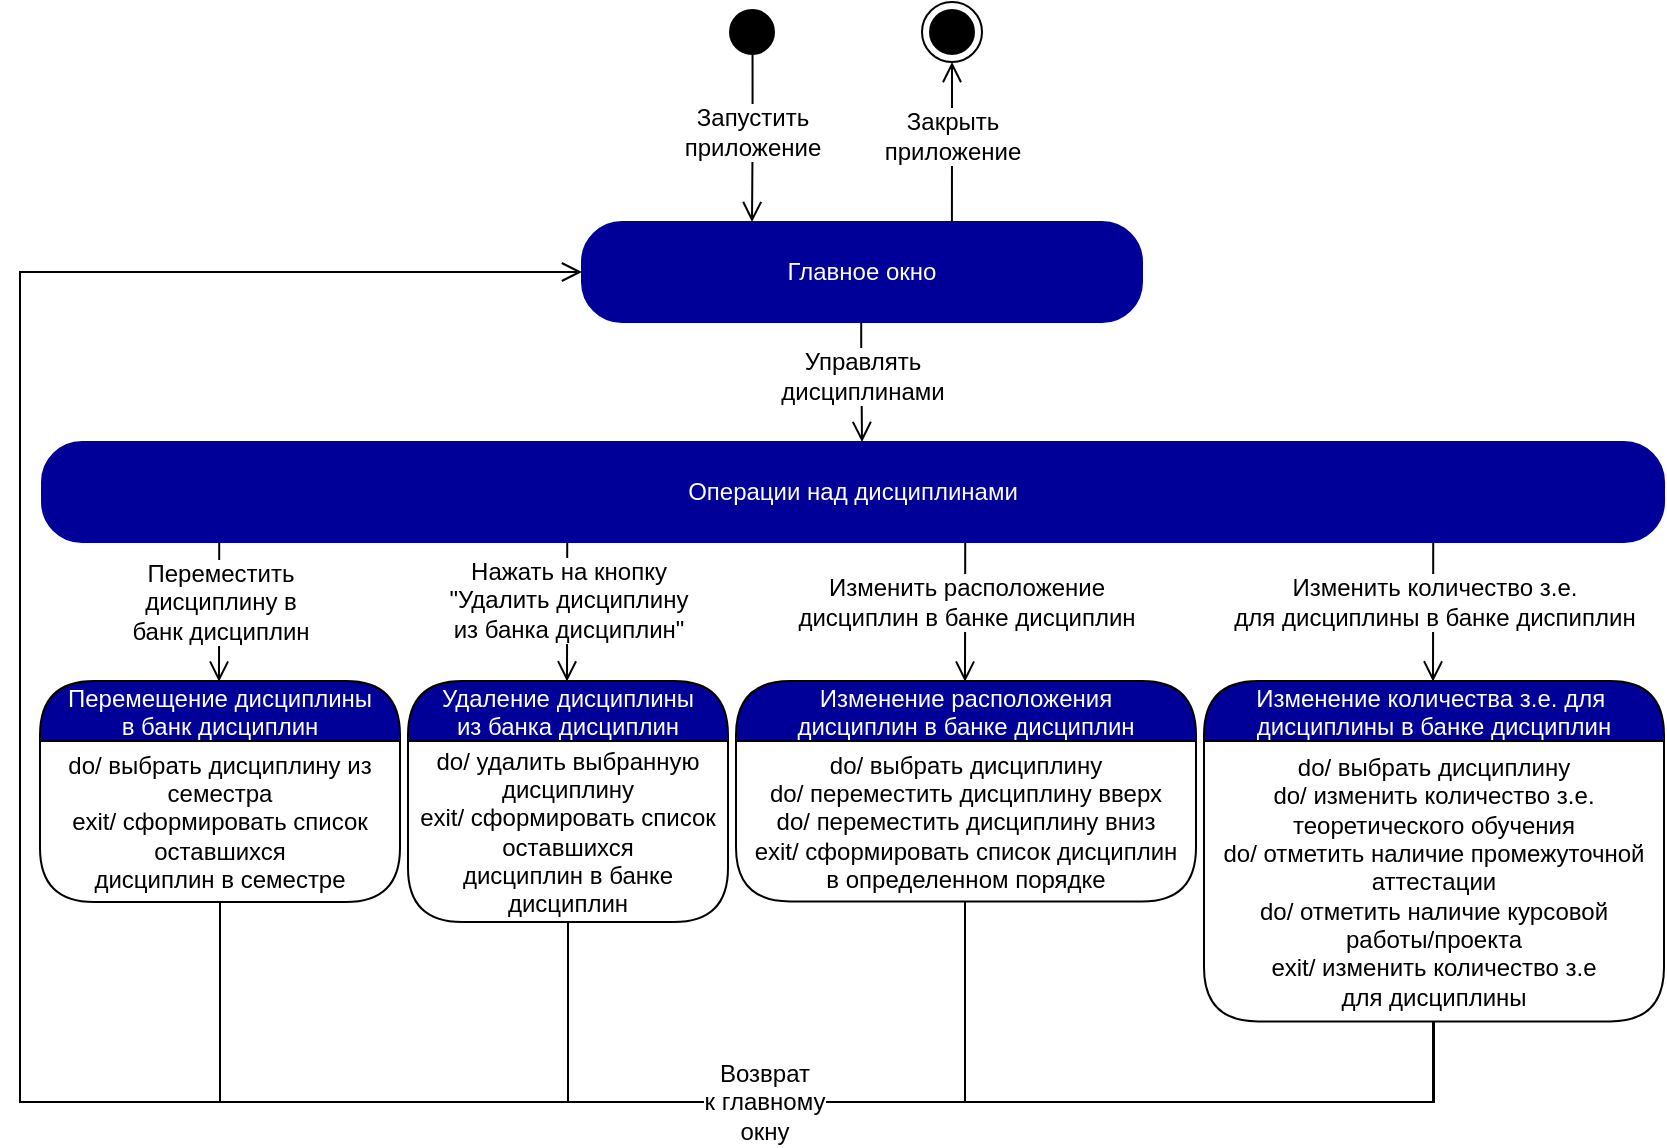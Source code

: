 <mxfile version="17.2.1" type="device"><diagram id="etlDYVYETBeBH645nl2H" name="Page-1"><mxGraphModel dx="188" dy="660" grid="1" gridSize="10" guides="1" tooltips="1" connect="1" arrows="1" fold="1" page="1" pageScale="1" pageWidth="850" pageHeight="1100" math="0" shadow="0"><root><mxCell id="0"/><mxCell id="1" parent="0"/><mxCell id="867nS2tPv7f6M5Oq-kr3-5" value="" style="ellipse;html=1;shape=startState;fillColor=#000000;strokeColor=#000000;fontColor=#000099;" parent="1" vertex="1"><mxGeometry x="1210" y="370" width="30" height="30" as="geometry"/></mxCell><mxCell id="867nS2tPv7f6M5Oq-kr3-6" value="&lt;font style=&quot;font-size: 12px&quot;&gt;Запустить &lt;br&gt;приложение&lt;/font&gt;" style="edgeStyle=orthogonalEdgeStyle;html=1;verticalAlign=bottom;endArrow=open;endSize=8;strokeColor=#030000;rounded=0;exitX=0.509;exitY=0.876;exitDx=0;exitDy=0;exitPerimeter=0;spacingBottom=-14;fontSize=10;" parent="1" source="867nS2tPv7f6M5Oq-kr3-5" edge="1"><mxGeometry relative="1" as="geometry"><mxPoint x="1225" y="480" as="targetPoint"/><mxPoint x="1195" y="440" as="sourcePoint"/></mxGeometry></mxCell><mxCell id="867nS2tPv7f6M5Oq-kr3-8" value="&lt;font style=&quot;font-size: 12px&quot;&gt;Закрыть&lt;br&gt;приложение&lt;/font&gt;" style="edgeStyle=orthogonalEdgeStyle;html=1;verticalAlign=bottom;endArrow=open;endSize=8;strokeColor=#030000;rounded=0;spacingBottom=-14;fontSize=10;entryX=0.5;entryY=1;entryDx=0;entryDy=0;exitX=0.781;exitY=0;exitDx=0;exitDy=0;exitPerimeter=0;" parent="1" target="867nS2tPv7f6M5Oq-kr3-9" edge="1"><mxGeometry relative="1" as="geometry"><mxPoint x="1420" y="450" as="targetPoint"/><mxPoint x="1324.96" y="480" as="sourcePoint"/><Array as="points"><mxPoint x="1325" y="440"/><mxPoint x="1325" y="440"/></Array></mxGeometry></mxCell><mxCell id="867nS2tPv7f6M5Oq-kr3-9" value="" style="ellipse;html=1;shape=endState;fillColor=#000000;strokeColor=#030000;" parent="1" vertex="1"><mxGeometry x="1310" y="370" width="30" height="30" as="geometry"/></mxCell><mxCell id="qDviGn5YjymdtYlAbA-W-9" value="Главное окно" style="rounded=1;whiteSpace=wrap;html=1;arcSize=40;fontColor=#FFFFFF;fillColor=#000099;strokeColor=#000099;" parent="1" vertex="1"><mxGeometry x="1140" y="480" width="280" height="50" as="geometry"/></mxCell><mxCell id="psjXjGhAPFQ-x1jHjVS4-1" value="" style="edgeStyle=orthogonalEdgeStyle;html=1;verticalAlign=bottom;endArrow=open;endSize=8;strokeColor=#000000;rounded=0;fontSize=10;exitX=0.097;exitY=1.006;exitDx=0;exitDy=0;exitPerimeter=0;entryX=0.154;entryY=0;entryDx=0;entryDy=0;entryPerimeter=0;" parent="1" edge="1"><mxGeometry relative="1" as="geometry"><mxPoint x="1132.503" y="709.7" as="targetPoint"/><mxPoint x="1132.61" y="640" as="sourcePoint"/><Array as="points"><mxPoint x="1132.44" y="649.7"/></Array></mxGeometry></mxCell><mxCell id="psjXjGhAPFQ-x1jHjVS4-2" value="Нажать на кнопку&lt;br&gt;&quot;Удалить дисциплину &lt;br&gt;из банка дисциплин&quot;" style="edgeLabel;html=1;align=center;verticalAlign=middle;resizable=0;points=[];fontSize=12;" parent="psjXjGhAPFQ-x1jHjVS4-1" vertex="1" connectable="0"><mxGeometry x="-0.252" y="2" relative="1" as="geometry"><mxPoint x="-2" y="3" as="offset"/></mxGeometry></mxCell><mxCell id="psjXjGhAPFQ-x1jHjVS4-7" value="Удаление дисциплины &#10;из банка дисциплин" style="swimlane;fontStyle=0;align=center;verticalAlign=middle;childLayout=stackLayout;horizontal=1;startSize=30;horizontalStack=0;resizeParent=0;resizeLast=1;container=0;fontColor=#FFFFFF;collapsible=0;rounded=1;arcSize=30;strokeColor=#030000;fillColor=#000099;swimlaneFillColor=#FFFFFF;dropTarget=0;fontSize=12;" parent="1" vertex="1"><mxGeometry x="1053" y="709.52" width="160" height="120.48" as="geometry"/></mxCell><mxCell id="psjXjGhAPFQ-x1jHjVS4-8" value="do/ удалить выбранную дисциплину&lt;br&gt;exit/ сформировать список оставшихся&lt;br&gt;дисциплин в банке дисциплин" style="text;html=1;strokeColor=none;fillColor=none;align=center;verticalAlign=middle;spacingLeft=4;spacingRight=4;whiteSpace=wrap;overflow=hidden;rotatable=0;fontColor=#000000;fontSize=12;" parent="psjXjGhAPFQ-x1jHjVS4-7" vertex="1"><mxGeometry y="30" width="160" height="90.48" as="geometry"/></mxCell><mxCell id="psjXjGhAPFQ-x1jHjVS4-9" value="" style="edgeStyle=orthogonalEdgeStyle;html=1;verticalAlign=bottom;endArrow=none;endSize=8;strokeColor=#000000;rounded=0;fontSize=10;endFill=0;" parent="1" edge="1"><mxGeometry relative="1" as="geometry"><mxPoint x="1132.5" y="920" as="targetPoint"/><mxPoint x="1133" y="830" as="sourcePoint"/><Array as="points"><mxPoint x="1132.5" y="920"/></Array></mxGeometry></mxCell><mxCell id="psjXjGhAPFQ-x1jHjVS4-21" value="" style="edgeStyle=orthogonalEdgeStyle;html=1;verticalAlign=bottom;endArrow=open;endSize=8;strokeColor=#000000;rounded=0;fontSize=10;exitX=0.097;exitY=1.006;exitDx=0;exitDy=0;exitPerimeter=0;entryX=0.154;entryY=0;entryDx=0;entryDy=0;entryPerimeter=0;" parent="1" edge="1"><mxGeometry relative="1" as="geometry"><mxPoint x="1331.503" y="709.82" as="targetPoint"/><mxPoint x="1331.61" y="640.12" as="sourcePoint"/><Array as="points"><mxPoint x="1331.44" y="649.82"/></Array></mxGeometry></mxCell><mxCell id="psjXjGhAPFQ-x1jHjVS4-22" value="Изменить расположение&lt;br&gt;дисциплин в банке дисциплин" style="edgeLabel;html=1;align=center;verticalAlign=middle;resizable=0;points=[];fontSize=12;labelBackgroundColor=default;" parent="psjXjGhAPFQ-x1jHjVS4-21" vertex="1" connectable="0"><mxGeometry x="-0.252" y="2" relative="1" as="geometry"><mxPoint x="-2" y="4" as="offset"/></mxGeometry></mxCell><mxCell id="psjXjGhAPFQ-x1jHjVS4-23" value="Изменение расположения &#10;дисциплин в банке дисциплин" style="swimlane;fontStyle=0;align=center;verticalAlign=middle;childLayout=stackLayout;horizontal=1;startSize=30;horizontalStack=0;resizeParent=0;resizeLast=1;container=0;fontColor=#FFFFFF;collapsible=0;rounded=1;arcSize=30;strokeColor=#030000;fillColor=#000099;swimlaneFillColor=#FFFFFF;dropTarget=0;fontSize=12;" parent="1" vertex="1"><mxGeometry x="1217" y="709.52" width="230" height="110.18" as="geometry"/></mxCell><mxCell id="psjXjGhAPFQ-x1jHjVS4-24" value="do/ выбрать дисциплину&lt;br&gt;do/ переместить дисциплину вверх&lt;br&gt;do/ переместить дисциплину вниз&lt;br&gt;exit/ сформировать список дисциплин в определенном порядке" style="text;html=1;strokeColor=none;fillColor=none;align=center;verticalAlign=middle;spacingLeft=4;spacingRight=4;whiteSpace=wrap;overflow=hidden;rotatable=0;fontColor=#000000;fontSize=12;" parent="psjXjGhAPFQ-x1jHjVS4-23" vertex="1"><mxGeometry y="30" width="230" height="80.18" as="geometry"/></mxCell><mxCell id="psjXjGhAPFQ-x1jHjVS4-25" value="" style="edgeStyle=orthogonalEdgeStyle;html=1;verticalAlign=bottom;endArrow=none;endSize=8;strokeColor=#000000;rounded=0;fontSize=10;endFill=0;" parent="1" edge="1"><mxGeometry relative="1" as="geometry"><mxPoint x="1331.5" y="919.82" as="targetPoint"/><mxPoint x="1331.5" y="819.7" as="sourcePoint"/><Array as="points"><mxPoint x="1331.5" y="919.82"/></Array></mxGeometry></mxCell><mxCell id="psjXjGhAPFQ-x1jHjVS4-32" value="" style="edgeStyle=orthogonalEdgeStyle;html=1;verticalAlign=bottom;endArrow=open;endSize=8;strokeColor=#000000;rounded=0;fontSize=10;exitX=0.097;exitY=1.006;exitDx=0;exitDy=0;exitPerimeter=0;entryX=0.154;entryY=0;entryDx=0;entryDy=0;entryPerimeter=0;" parent="1" edge="1"><mxGeometry relative="1" as="geometry"><mxPoint x="1565.503" y="709.7" as="targetPoint"/><mxPoint x="1565.61" y="640.0" as="sourcePoint"/><Array as="points"><mxPoint x="1565.44" y="649.7"/></Array></mxGeometry></mxCell><mxCell id="psjXjGhAPFQ-x1jHjVS4-33" value="Изменить количество з.е.&lt;br&gt;для дисциплины в банке диспиплин" style="edgeLabel;html=1;align=center;verticalAlign=middle;resizable=0;points=[];fontSize=12;labelBackgroundColor=default;" parent="psjXjGhAPFQ-x1jHjVS4-32" vertex="1" connectable="0"><mxGeometry x="-0.252" y="2" relative="1" as="geometry"><mxPoint x="-2" y="4" as="offset"/></mxGeometry></mxCell><mxCell id="psjXjGhAPFQ-x1jHjVS4-34" value="Изменение количества з.е. для &#10;дисциплины в банке дисциплин" style="swimlane;fontStyle=0;align=center;verticalAlign=middle;childLayout=stackLayout;horizontal=1;startSize=30;horizontalStack=0;resizeParent=0;resizeLast=1;container=0;fontColor=#FFFFFF;collapsible=0;rounded=1;arcSize=30;strokeColor=#030000;fillColor=#000099;swimlaneFillColor=#FFFFFF;dropTarget=0;fontSize=12;" parent="1" vertex="1"><mxGeometry x="1451" y="709.52" width="230" height="170.18" as="geometry"/></mxCell><mxCell id="psjXjGhAPFQ-x1jHjVS4-35" value="do/ выбрать дисциплину&lt;br&gt;do/ изменить количество з.е. теоретического обучения&lt;br&gt;do/ отметить наличие промежуточной аттестации&lt;br&gt;do/ отметить наличие курсовой работы/проекта&lt;br&gt;exit/ изменить количество з.е&lt;br&gt;для дисциплины" style="text;html=1;strokeColor=none;fillColor=none;align=center;verticalAlign=middle;spacingLeft=4;spacingRight=4;whiteSpace=wrap;overflow=hidden;rotatable=0;fontColor=#000000;fontSize=12;" parent="psjXjGhAPFQ-x1jHjVS4-34" vertex="1"><mxGeometry y="30" width="230" height="140.18" as="geometry"/></mxCell><mxCell id="psjXjGhAPFQ-x1jHjVS4-41" value="" style="edgeStyle=orthogonalEdgeStyle;html=1;verticalAlign=bottom;endArrow=none;endSize=8;strokeColor=#000000;rounded=0;fontSize=10;endFill=0;" parent="1" edge="1"><mxGeometry relative="1" as="geometry"><mxPoint x="1565.5" y="919.7" as="targetPoint"/><mxPoint x="1565.5" y="879.7" as="sourcePoint"/><Array as="points"><mxPoint x="1565.5" y="919.7"/></Array></mxGeometry></mxCell><mxCell id="psjXjGhAPFQ-x1jHjVS4-78" value="" style="edgeStyle=orthogonalEdgeStyle;html=1;verticalAlign=bottom;endArrow=open;endSize=8;strokeColor=#000000;rounded=0;fontSize=10;entryX=0;entryY=0.5;entryDx=0;entryDy=0;" parent="1" target="qDviGn5YjymdtYlAbA-W-9" edge="1"><mxGeometry relative="1" as="geometry"><mxPoint x="889" y="485" as="targetPoint"/><mxPoint x="1566" y="880" as="sourcePoint"/><Array as="points"><mxPoint x="1566" y="920"/><mxPoint x="859" y="920"/><mxPoint x="859" y="505"/></Array></mxGeometry></mxCell><mxCell id="CT5v0cusL3gpykKiEE1s-3" value="&lt;span style=&quot;font-family: &amp;#34;helvetica&amp;#34;&quot;&gt;Возврат&lt;/span&gt;&lt;br style=&quot;background-color: rgb(248 , 249 , 250) ; font-family: &amp;#34;helvetica&amp;#34;&quot;&gt;&lt;span style=&quot;font-family: &amp;#34;helvetica&amp;#34;&quot;&gt;к главному&lt;/span&gt;&lt;br style=&quot;background-color: rgb(248 , 249 , 250) ; font-family: &amp;#34;helvetica&amp;#34;&quot;&gt;&lt;span style=&quot;font-family: &amp;#34;helvetica&amp;#34;&quot;&gt;окну&lt;/span&gt;" style="edgeLabel;html=1;align=center;verticalAlign=middle;resizable=0;points=[];fontSize=12;" parent="psjXjGhAPFQ-x1jHjVS4-78" vertex="1" connectable="0"><mxGeometry x="-0.375" y="4" relative="1" as="geometry"><mxPoint x="76" y="-4" as="offset"/></mxGeometry></mxCell><mxCell id="mEAaWwm_FeIFlf-hMg_Q-1" value="" style="edgeStyle=orthogonalEdgeStyle;html=1;verticalAlign=bottom;endArrow=open;endSize=8;strokeColor=#000000;rounded=0;fontSize=10;exitX=0.097;exitY=1.006;exitDx=0;exitDy=0;exitPerimeter=0;entryX=0.154;entryY=0;entryDx=0;entryDy=0;entryPerimeter=0;" parent="1" edge="1"><mxGeometry relative="1" as="geometry"><mxPoint x="958.503" y="709.82" as="targetPoint"/><mxPoint x="958.61" y="640.12" as="sourcePoint"/><Array as="points"><mxPoint x="958.44" y="649.82"/></Array></mxGeometry></mxCell><mxCell id="mEAaWwm_FeIFlf-hMg_Q-2" value="Переместить&lt;br&gt;дисциплину в&lt;br&gt;банк дисциплин" style="edgeLabel;html=1;align=center;verticalAlign=middle;resizable=0;points=[];fontSize=12;" parent="mEAaWwm_FeIFlf-hMg_Q-1" vertex="1" connectable="0"><mxGeometry x="-0.252" y="2" relative="1" as="geometry"><mxPoint x="-2" y="4" as="offset"/></mxGeometry></mxCell><mxCell id="mEAaWwm_FeIFlf-hMg_Q-3" value="Перемещение дисциплины &#10;в банк дисциплин" style="swimlane;fontStyle=0;align=center;verticalAlign=middle;childLayout=stackLayout;horizontal=1;startSize=30;horizontalStack=0;resizeParent=0;resizeLast=1;container=0;fontColor=#FFFFFF;collapsible=0;rounded=1;arcSize=30;strokeColor=#030000;fillColor=#000099;swimlaneFillColor=#FFFFFF;dropTarget=0;fontSize=12;" parent="1" vertex="1"><mxGeometry x="869" y="709.52" width="180" height="110.48" as="geometry"/></mxCell><mxCell id="mEAaWwm_FeIFlf-hMg_Q-4" value="do/ выбрать дисциплину из семестра&lt;br&gt;exit/ сформировать список оставшихся&lt;br&gt;дисциплин в семестре" style="text;html=1;strokeColor=none;fillColor=none;align=center;verticalAlign=middle;spacingLeft=4;spacingRight=4;whiteSpace=wrap;overflow=hidden;rotatable=0;fontColor=#000000;fontSize=12;" parent="mEAaWwm_FeIFlf-hMg_Q-3" vertex="1"><mxGeometry y="30" width="180" height="80.48" as="geometry"/></mxCell><mxCell id="mEAaWwm_FeIFlf-hMg_Q-5" value="" style="edgeStyle=orthogonalEdgeStyle;html=1;verticalAlign=bottom;endArrow=none;endSize=8;strokeColor=#000000;rounded=0;fontSize=10;endFill=0;exitX=0.5;exitY=1;exitDx=0;exitDy=0;" parent="1" source="mEAaWwm_FeIFlf-hMg_Q-4" edge="1"><mxGeometry relative="1" as="geometry"><mxPoint x="974" y="920" as="targetPoint"/><mxPoint x="969" y="929.88" as="sourcePoint"/><Array as="points"><mxPoint x="974" y="920"/></Array></mxGeometry></mxCell><mxCell id="4Um4Kuj4dkuQ1vFVNmK0-1" value="Операции над дисциплинами" style="rounded=1;whiteSpace=wrap;html=1;arcSize=40;fontColor=#FFFFFF;fillColor=#000099;strokeColor=#000099;" parent="1" vertex="1"><mxGeometry x="870" y="590" width="811" height="50" as="geometry"/></mxCell><mxCell id="4Um4Kuj4dkuQ1vFVNmK0-3" value="" style="edgeStyle=orthogonalEdgeStyle;html=1;verticalAlign=bottom;endArrow=open;endSize=8;strokeColor=#000000;rounded=0;fontSize=10;exitX=0.097;exitY=1.006;exitDx=0;exitDy=0;exitPerimeter=0;" parent="1" edge="1"><mxGeometry relative="1" as="geometry"><mxPoint x="1280" y="590" as="targetPoint"/><mxPoint x="1279.61" y="530.0" as="sourcePoint"/><Array as="points"><mxPoint x="1279.44" y="539.7"/></Array></mxGeometry></mxCell><mxCell id="4Um4Kuj4dkuQ1vFVNmK0-4" value="Управлять&lt;br&gt;дисциплинами" style="edgeLabel;html=1;align=center;verticalAlign=middle;resizable=0;points=[];fontSize=12;" parent="4Um4Kuj4dkuQ1vFVNmK0-3" vertex="1" connectable="0"><mxGeometry x="-0.252" y="2" relative="1" as="geometry"><mxPoint x="-2" y="4" as="offset"/></mxGeometry></mxCell></root></mxGraphModel></diagram></mxfile>